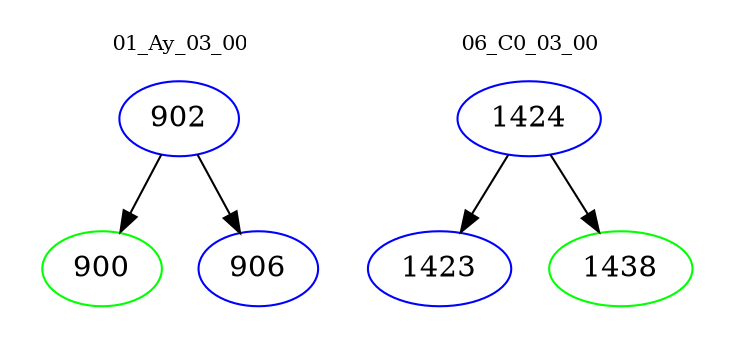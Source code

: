 digraph{
subgraph cluster_0 {
color = white
label = "01_Ay_03_00";
fontsize=10;
T0_902 [label="902", color="blue"]
T0_902 -> T0_900 [color="black"]
T0_900 [label="900", color="green"]
T0_902 -> T0_906 [color="black"]
T0_906 [label="906", color="blue"]
}
subgraph cluster_1 {
color = white
label = "06_C0_03_00";
fontsize=10;
T1_1424 [label="1424", color="blue"]
T1_1424 -> T1_1423 [color="black"]
T1_1423 [label="1423", color="blue"]
T1_1424 -> T1_1438 [color="black"]
T1_1438 [label="1438", color="green"]
}
}

